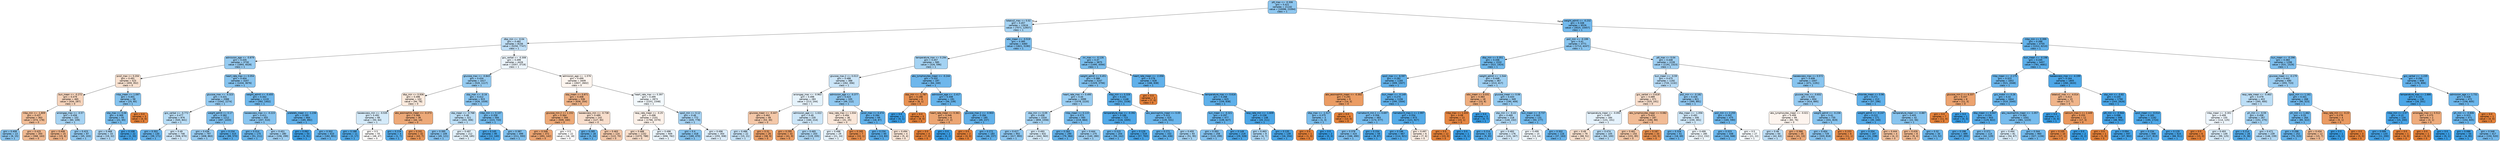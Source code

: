 digraph Tree {
node [shape=box, style="filled, rounded", color="black", fontname="helvetica"] ;
edge [fontname="helvetica"] ;
0 [label="ptt_max <= -0.306\ngini = 0.421\nsamples = 21142\nvalue = [10096, 23394]\nclass = 1", fillcolor="#8ec7f0"] ;
1 [label="totalco2_max <= 0.02\ngini = 0.457\nsamples = 12616\nvalue = [7071, 12937]\nclass = 1", fillcolor="#a5d3f3"] ;
0 -> 1 [labeldistance=2.5, labelangle=45, headlabel="True"] ;
2 [label="dbp_min <= -0.04\ngini = 0.482\nsamples = 8156\nvalue = [5250, 7747]\nclass = 1", fillcolor="#bfdff7"] ;
1 -> 2 ;
3 [label="admission_age <= -0.879\ngini = 0.435\nsamples = 3730\nvalue = [1893, 4028]\nclass = 1", fillcolor="#96cbf1"] ;
2 -> 3 ;
4 [label="pco2_max <= 0.204\ngini = 0.491\nsamples = 523\nvalue = [459, 352]\nclass = 0", fillcolor="#f9e2d1"] ;
3 -> 4 ;
5 [label="bun_mean <= -0.272\ngini = 0.479\nsamples = 465\nvalue = [434, 287]\nclass = 0", fillcolor="#f6d4bc"] ;
4 -> 5 ;
6 [label="mbp_min <= -1.809\ngini = 0.437\nsamples = 363\nvalue = [374, 178]\nclass = 0", fillcolor="#f1bd97"] ;
5 -> 6 ;
7 [label="gini = 0.408\nsamples = 13\nvalue = [6, 15]\nclass = 1", fillcolor="#88c4ef"] ;
6 -> 7 ;
8 [label="gini = 0.425\nsamples = 350\nvalue = [368, 163]\nclass = 0", fillcolor="#f1b991"] ;
6 -> 8 ;
9 [label="aniongap_max <= -0.57\ngini = 0.458\nsamples = 102\nvalue = [60, 109]\nclass = 1", fillcolor="#a6d3f3"] ;
5 -> 9 ;
10 [label="gini = 0.408\nsamples = 15\nvalue = [15, 6]\nclass = 0", fillcolor="#efb388"] ;
9 -> 10 ;
11 [label="gini = 0.423\nsamples = 87\nvalue = [45, 103]\nclass = 1", fillcolor="#90c8f0"] ;
9 -> 11 ;
12 [label="mbp_mean <= 1.097\ngini = 0.401\nsamples = 58\nvalue = [25, 65]\nclass = 1", fillcolor="#85c3ef"] ;
4 -> 12 ;
13 [label="sbp_max <= 0.06\ngini = 0.369\nsamples = 55\nvalue = [21, 65]\nclass = 1", fillcolor="#79bded"] ;
12 -> 13 ;
14 [label="gini = 0.468\nsamples = 33\nvalue = [19, 32]\nclass = 1", fillcolor="#afd7f4"] ;
13 -> 14 ;
15 [label="gini = 0.108\nsamples = 22\nvalue = [2, 33]\nclass = 1", fillcolor="#45a3e7"] ;
13 -> 15 ;
16 [label="gini = 0.0\nsamples = 3\nvalue = [4, 0]\nclass = 0", fillcolor="#e58139"] ;
12 -> 16 ;
17 [label="heart_rate_max <= 0.054\ngini = 0.404\nsamples = 3207\nvalue = [1434, 3676]\nclass = 1", fillcolor="#86c3ef"] ;
3 -> 17 ;
18 [label="glucose_max <= -0.323\ngini = 0.431\nsamples = 2088\nvalue = [1042, 2274]\nclass = 1", fillcolor="#94caf1"] ;
17 -> 18 ;
19 [label="gcs_verbal <= -0.772\ngini = 0.477\nsamples = 876\nvalue = [545, 841]\nclass = 1", fillcolor="#b9ddf6"] ;
18 -> 19 ;
20 [label="gini = 0.302\nsamples = 130\nvalue = [39, 171]\nclass = 1", fillcolor="#66b3eb"] ;
19 -> 20 ;
21 [label="gini = 0.49\nsamples = 746\nvalue = [506, 670]\nclass = 1", fillcolor="#cfe7f9"] ;
19 -> 21 ;
22 [label="weight_admit <= 0.17\ngini = 0.382\nsamples = 1212\nvalue = [497, 1433]\nclass = 1", fillcolor="#7ebfee"] ;
18 -> 22 ;
23 [label="gini = 0.436\nsamples = 797\nvalue = [408, 863]\nclass = 1", fillcolor="#97cbf1"] ;
22 -> 23 ;
24 [label="gini = 0.234\nsamples = 415\nvalue = [89, 570]\nclass = 1", fillcolor="#58ace9"] ;
22 -> 24 ;
25 [label="weight_admit <= -0.455\ngini = 0.342\nsamples = 1119\nvalue = [392, 1402]\nclass = 1", fillcolor="#70b8ec"] ;
17 -> 25 ;
26 [label="baseexcess_max <= -0.223\ngini = 0.411\nsamples = 455\nvalue = [207, 510]\nclass = 1", fillcolor="#89c5f0"] ;
25 -> 26 ;
27 [label="gini = 0.314\nsamples = 175\nvalue = [51, 211]\nclass = 1", fillcolor="#69b5eb"] ;
26 -> 27 ;
28 [label="gini = 0.451\nsamples = 280\nvalue = [156, 299]\nclass = 1", fillcolor="#a0d0f3"] ;
26 -> 28 ;
29 [label="platelets_mean <= -1.236\ngini = 0.285\nsamples = 664\nvalue = [185, 892]\nclass = 1", fillcolor="#62b1ea"] ;
25 -> 29 ;
30 [label="gini = 0.062\nsamples = 54\nvalue = [3, 91]\nclass = 1", fillcolor="#40a0e6"] ;
29 -> 30 ;
31 [label="gini = 0.302\nsamples = 610\nvalue = [182, 801]\nclass = 1", fillcolor="#66b3eb"] ;
29 -> 31 ;
32 [label="gcs_verbal <= -0.308\ngini = 0.499\nsamples = 4426\nvalue = [3357, 3719]\nclass = 1", fillcolor="#ecf5fc"] ;
2 -> 32 ;
33 [label="glucose_max <= -0.843\ngini = 0.434\nsamples = 1017\nvalue = [520, 1117]\nclass = 1", fillcolor="#95cbf1"] ;
32 -> 33 ;
34 [label="dbp_min <= 0.936\ngini = 0.496\nsamples = 102\nvalue = [94, 78]\nclass = 0", fillcolor="#fbeadd"] ;
33 -> 34 ;
35 [label="baseexcess_min <= -0.535\ngini = 0.492\nsamples = 66\nvalue = [50, 64]\nclass = 1", fillcolor="#d4eaf9"] ;
34 -> 35 ;
36 [label="gini = 0.188\nsamples = 11\nvalue = [2, 17]\nclass = 1", fillcolor="#50a9e8"] ;
35 -> 36 ;
37 [label="gini = 0.5\nsamples = 55\nvalue = [48, 47]\nclass = 0", fillcolor="#fefcfb"] ;
35 -> 37 ;
38 [label="abs_eosinophils_mean <= -0.373\ngini = 0.366\nsamples = 36\nvalue = [44, 14]\nclass = 0", fillcolor="#eda978"] ;
34 -> 38 ;
39 [label="gini = 0.219\nsamples = 4\nvalue = [1, 7]\nclass = 1", fillcolor="#55abe9"] ;
38 -> 39 ;
40 [label="gini = 0.241\nsamples = 32\nvalue = [43, 7]\nclass = 0", fillcolor="#e99659"] ;
38 -> 40 ;
41 [label="sbp_max <= -0.16\ngini = 0.412\nsamples = 915\nvalue = [426, 1039]\nclass = 1", fillcolor="#8ac5f0"] ;
33 -> 41 ;
42 [label="sbp_mean <= -0.768\ngini = 0.48\nsamples = 321\nvalue = [203, 306]\nclass = 1", fillcolor="#bcdef6"] ;
41 -> 42 ;
43 [label="gini = 0.395\nsamples = 109\nvalue = [45, 121]\nclass = 1", fillcolor="#83c1ef"] ;
42 -> 43 ;
44 [label="gini = 0.497\nsamples = 212\nvalue = [158, 185]\nclass = 1", fillcolor="#e2f1fb"] ;
42 -> 44 ;
45 [label="mbp_min <= 0.107\ngini = 0.358\nsamples = 594\nvalue = [223, 733]\nclass = 1", fillcolor="#75bbed"] ;
41 -> 45 ;
46 [label="gini = 0.145\nsamples = 95\nvalue = [12, 140]\nclass = 1", fillcolor="#4aa5e7"] ;
45 -> 46 ;
47 [label="gini = 0.387\nsamples = 499\nvalue = [211, 593]\nclass = 1", fillcolor="#7fc0ee"] ;
45 -> 47 ;
48 [label="admission_age <= -1.576\ngini = 0.499\nsamples = 3409\nvalue = [2837, 2602]\nclass = 0", fillcolor="#fdf5ef"] ;
32 -> 48 ;
49 [label="sbp_mean <= 0.871\ngini = 0.408\nsamples = 536\nvalue = [636, 254]\nclass = 0", fillcolor="#efb388"] ;
48 -> 49 ;
50 [label="glucose_min.2 <= 1.152\ngini = 0.364\nsamples = 394\nvalue = [509, 160]\nclass = 0", fillcolor="#eda977"] ;
49 -> 50 ;
51 [label="gini = 0.348\nsamples = 372\nvalue = [491, 142]\nclass = 0", fillcolor="#eda572"] ;
50 -> 51 ;
52 [label="gini = 0.5\nsamples = 22\nvalue = [18, 18]\nclass = 0", fillcolor="#ffffff"] ;
50 -> 52 ;
53 [label="baseexcess_min <= -0.738\ngini = 0.489\nsamples = 142\nvalue = [127, 94]\nclass = 0", fillcolor="#f8decc"] ;
49 -> 53 ;
54 [label="gini = 0.285\nsamples = 18\nvalue = [5, 24]\nclass = 1", fillcolor="#62b1ea"] ;
53 -> 54 ;
55 [label="gini = 0.463\nsamples = 124\nvalue = [122, 70]\nclass = 0", fillcolor="#f4c9ab"] ;
53 -> 55 ;
56 [label="heart_rate_max <= 0.397\ngini = 0.499\nsamples = 2873\nvalue = [2201, 2348]\nclass = 1", fillcolor="#f3f9fd"] ;
48 -> 56 ;
57 [label="resp_rate_mean <= -0.25\ngini = 0.498\nsamples = 2101\nvalue = [1766, 1570]\nclass = 0", fillcolor="#fcf1e9"] ;
56 -> 57 ;
58 [label="gini = 0.488\nsamples = 1152\nvalue = [1070, 788]\nclass = 0", fillcolor="#f8decb"] ;
57 -> 58 ;
59 [label="gini = 0.498\nsamples = 949\nvalue = [696, 782]\nclass = 1", fillcolor="#e9f4fc"] ;
57 -> 59 ;
60 [label="spo2_min <= 0.12\ngini = 0.46\nsamples = 772\nvalue = [435, 778]\nclass = 1", fillcolor="#a8d4f4"] ;
56 -> 60 ;
61 [label="gini = 0.4\nsamples = 418\nvalue = [180, 470]\nclass = 1", fillcolor="#85c3ef"] ;
60 -> 61 ;
62 [label="gini = 0.496\nsamples = 354\nvalue = [255, 308]\nclass = 1", fillcolor="#ddeefb"] ;
60 -> 62 ;
63 [label="wbc_mean <= -0.519\ngini = 0.385\nsamples = 4460\nvalue = [1821, 5190]\nclass = 1", fillcolor="#7ebfee"] ;
1 -> 63 ;
64 [label="temperature_max <= 0.294\ngini = 0.457\nsamples = 585\nvalue = [326, 596]\nclass = 1", fillcolor="#a5d3f3"] ;
63 -> 64 ;
65 [label="glucose_max.2 <= 0.013\ngini = 0.488\nsamples = 388\nvalue = [262, 356]\nclass = 1", fillcolor="#cbe5f8"] ;
64 -> 65 ;
66 [label="aniongap_max <= -0.963\ngini = 0.498\nsamples = 283\nvalue = [213, 244]\nclass = 1", fillcolor="#e6f3fc"] ;
65 -> 66 ;
67 [label="glucose_mean <= -0.447\ngini = 0.462\nsamples = 48\nvalue = [53, 30]\nclass = 0", fillcolor="#f4c8a9"] ;
66 -> 67 ;
68 [label="gini = 0.486\nsamples = 22\nvalue = [15, 21]\nclass = 1", fillcolor="#c6e3f8"] ;
67 -> 68 ;
69 [label="gini = 0.31\nsamples = 26\nvalue = [38, 9]\nclass = 0", fillcolor="#eb9f68"] ;
67 -> 69 ;
70 [label="admission_age <= -1.022\ngini = 0.49\nsamples = 235\nvalue = [160, 214]\nclass = 1", fillcolor="#cde6f8"] ;
66 -> 70 ;
71 [label="gini = 0.295\nsamples = 32\nvalue = [41, 9]\nclass = 0", fillcolor="#eb9d64"] ;
70 -> 71 ;
72 [label="gini = 0.465\nsamples = 203\nvalue = [119, 205]\nclass = 1", fillcolor="#acd6f4"] ;
70 -> 72 ;
73 [label="admission_age <= -0.377\ngini = 0.423\nsamples = 105\nvalue = [49, 112]\nclass = 1", fillcolor="#90c8f0"] ;
65 -> 73 ;
74 [label="resp_rate_max <= 1.034\ngini = 0.494\nsamples = 36\nvalue = [31, 25]\nclass = 0", fillcolor="#fae7d9"] ;
73 -> 74 ;
75 [label="gini = 0.498\nsamples = 29\nvalue = [21, 24]\nclass = 1", fillcolor="#e6f3fc"] ;
74 -> 75 ;
76 [label="gini = 0.165\nsamples = 7\nvalue = [10, 1]\nclass = 0", fillcolor="#e88e4d"] ;
74 -> 76 ;
77 [label="pco2_max <= 4.474\ngini = 0.284\nsamples = 69\nvalue = [18, 87]\nclass = 1", fillcolor="#62b1ea"] ;
73 -> 77 ;
78 [label="gini = 0.234\nsamples = 65\nvalue = [13, 83]\nclass = 1", fillcolor="#58ace9"] ;
77 -> 78 ;
79 [label="gini = 0.494\nsamples = 4\nvalue = [5, 4]\nclass = 0", fillcolor="#fae6d7"] ;
77 -> 79 ;
80 [label="abs_lymphocytes_mean <= -0.244\ngini = 0.332\nsamples = 197\nvalue = [64, 240]\nclass = 1", fillcolor="#6eb7ec"] ;
64 -> 80 ;
81 [label="sbp_min <= -1.787\ngini = 0.198\nsamples = 6\nvalue = [8, 1]\nclass = 0", fillcolor="#e89152"] ;
80 -> 81 ;
82 [label="gini = 0.0\nsamples = 1\nvalue = [0, 1]\nclass = 1", fillcolor="#399de5"] ;
81 -> 82 ;
83 [label="gini = 0.0\nsamples = 5\nvalue = [8, 0]\nclass = 0", fillcolor="#e58139"] ;
81 -> 83 ;
84 [label="admission_age <= -2.417\ngini = 0.308\nsamples = 191\nvalue = [56, 239]\nclass = 1", fillcolor="#67b4eb"] ;
80 -> 84 ;
85 [label="heart_rate_mean <= 0.361\ngini = 0.346\nsamples = 6\nvalue = [7, 2]\nclass = 0", fillcolor="#eca572"] ;
84 -> 85 ;
86 [label="gini = 0.0\nsamples = 4\nvalue = [7, 0]\nclass = 0", fillcolor="#e58139"] ;
85 -> 86 ;
87 [label="gini = 0.0\nsamples = 2\nvalue = [0, 2]\nclass = 1", fillcolor="#399de5"] ;
85 -> 87 ;
88 [label="glucose_max.2 <= -0.903\ngini = 0.284\nsamples = 185\nvalue = [49, 237]\nclass = 1", fillcolor="#62b1ea"] ;
84 -> 88 ;
89 [label="gini = 0.0\nsamples = 2\nvalue = [3, 0]\nclass = 0", fillcolor="#e58139"] ;
88 -> 89 ;
90 [label="gini = 0.272\nsamples = 183\nvalue = [46, 237]\nclass = 1", fillcolor="#5fb0ea"] ;
88 -> 90 ;
91 [label="inr_max <= -0.126\ngini = 0.37\nsamples = 3875\nvalue = [1495, 4594]\nclass = 1", fillcolor="#79bded"] ;
63 -> 91 ;
92 [label="weight_admit <= 0.451\ngini = 0.386\nsamples = 3247\nvalue = [1329, 3756]\nclass = 1", fillcolor="#7fc0ee"] ;
91 -> 92 ;
93 [label="heart_rate_max <= 0.495\ngini = 0.44\nsamples = 2099\nvalue = [1078, 2220]\nclass = 1", fillcolor="#99cdf2"] ;
92 -> 93 ;
94 [label="sbp_min <= 0.09\ngini = 0.458\nsamples = 1534\nvalue = [859, 1556]\nclass = 1", fillcolor="#a6d3f3"] ;
93 -> 94 ;
95 [label="gini = 0.417\nsamples = 902\nvalue = [417, 993]\nclass = 1", fillcolor="#8cc6f0"] ;
94 -> 95 ;
96 [label="gini = 0.493\nsamples = 632\nvalue = [442, 563]\nclass = 1", fillcolor="#d4eaf9"] ;
94 -> 96 ;
97 [label="mbp_mean <= 0.115\ngini = 0.373\nsamples = 565\nvalue = [219, 664]\nclass = 1", fillcolor="#7abdee"] ;
93 -> 97 ;
98 [label="gini = 0.283\nsamples = 290\nvalue = [79, 384]\nclass = 1", fillcolor="#62b1ea"] ;
97 -> 98 ;
99 [label="gini = 0.444\nsamples = 275\nvalue = [140, 280]\nclass = 1", fillcolor="#9ccef2"] ;
97 -> 99 ;
100 [label="mbp_min <= 0.326\ngini = 0.241\nsamples = 1148\nvalue = [251, 1536]\nclass = 1", fillcolor="#59ade9"] ;
92 -> 100 ;
101 [label="temperature_max <= -0.392\ngini = 0.186\nsamples = 723\nvalue = [116, 1005]\nclass = 1", fillcolor="#50a8e8"] ;
100 -> 101 ;
102 [label="gini = 0.315\nsamples = 204\nvalue = [59, 242]\nclass = 1", fillcolor="#69b5eb"] ;
101 -> 102 ;
103 [label="gini = 0.129\nsamples = 519\nvalue = [57, 763]\nclass = 1", fillcolor="#48a4e7"] ;
101 -> 103 ;
104 [label="abs_eosinophils_mean <= 0.05\ngini = 0.323\nsamples = 425\nvalue = [135, 531]\nclass = 1", fillcolor="#6bb6ec"] ;
100 -> 104 ;
105 [label="gini = 0.271\nsamples = 332\nvalue = [84, 436]\nclass = 1", fillcolor="#5fb0ea"] ;
104 -> 105 ;
106 [label="gini = 0.455\nsamples = 93\nvalue = [51, 95]\nclass = 1", fillcolor="#a3d2f3"] ;
104 -> 106 ;
107 [label="heart_rate_mean <= -2.056\ngini = 0.276\nsamples = 628\nvalue = [166, 838]\nclass = 1", fillcolor="#60b0ea"] ;
91 -> 107 ;
108 [label="gini = 0.0\nsamples = 3\nvalue = [7, 0]\nclass = 0", fillcolor="#e58139"] ;
107 -> 108 ;
109 [label="temperature_max <= 0.616\ngini = 0.268\nsamples = 625\nvalue = [159, 838]\nclass = 1", fillcolor="#5fb0ea"] ;
107 -> 109 ;
110 [label="bun_mean <= -0.321\ngini = 0.297\nsamples = 477\nvalue = [139, 627]\nclass = 1", fillcolor="#65b3eb"] ;
109 -> 110 ;
111 [label="gini = 0.393\nsamples = 258\nvalue = [110, 299]\nclass = 1", fillcolor="#82c1ef"] ;
110 -> 111 ;
112 [label="gini = 0.149\nsamples = 219\nvalue = [29, 328]\nclass = 1", fillcolor="#4ba6e7"] ;
110 -> 112 ;
113 [label="resp_rate_min <= -1.609\ngini = 0.158\nsamples = 148\nvalue = [20, 211]\nclass = 1", fillcolor="#4ca6e7"] ;
109 -> 113 ;
114 [label="gini = 0.463\nsamples = 9\nvalue = [4, 7]\nclass = 1", fillcolor="#aad5f4"] ;
113 -> 114 ;
115 [label="gini = 0.135\nsamples = 139\nvalue = [16, 204]\nclass = 1", fillcolor="#49a5e7"] ;
113 -> 115 ;
116 [label="weight_admit <= -0.232\ngini = 0.348\nsamples = 8526\nvalue = [3025, 10457]\nclass = 1", fillcolor="#72b9ed"] ;
0 -> 116 [labeldistance=2.5, labelangle=-45, headlabel="False"] ;
117 [label="po2_min <= -0.199\ngini = 0.41\nsamples = 3771\nvalue = [1713, 4247]\nclass = 1", fillcolor="#89c5ef"] ;
116 -> 117 ;
118 [label="dbp_min <= 0.351\ngini = 0.336\nsamples = 1532\nvalue = [522, 1924]\nclass = 1", fillcolor="#6fb8ec"] ;
117 -> 118 ;
119 [label="spo2_max <= -6.597\ngini = 0.282\nsamples = 1165\nvalue = [309, 1507]\nclass = 1", fillcolor="#62b1ea"] ;
118 -> 119 ;
120 [label="abs_eosinophils_mean <= -0.302\ngini = 0.291\nsamples = 9\nvalue = [14, 3]\nclass = 0", fillcolor="#eb9c63"] ;
119 -> 120 ;
121 [label="dbp_max <= -1.517\ngini = 0.375\nsamples = 3\nvalue = [1, 3]\nclass = 1", fillcolor="#7bbeee"] ;
120 -> 121 ;
122 [label="gini = 0.0\nsamples = 1\nvalue = [1, 0]\nclass = 0", fillcolor="#e58139"] ;
121 -> 122 ;
123 [label="gini = 0.0\nsamples = 2\nvalue = [0, 3]\nclass = 1", fillcolor="#399de5"] ;
121 -> 123 ;
124 [label="gini = 0.0\nsamples = 6\nvalue = [13, 0]\nclass = 0", fillcolor="#e58139"] ;
120 -> 124 ;
125 [label="bun_mean <= -0.149\ngini = 0.274\nsamples = 1156\nvalue = [295, 1504]\nclass = 1", fillcolor="#60b0ea"] ;
119 -> 125 ;
126 [label="hematocrit_min.1 <= 0.697\ngini = 0.356\nsamples = 483\nvalue = [174, 577]\nclass = 1", fillcolor="#75bbed"] ;
125 -> 126 ;
127 [label="gini = 0.378\nsamples = 424\nvalue = [166, 490]\nclass = 1", fillcolor="#7cbeee"] ;
126 -> 127 ;
128 [label="gini = 0.154\nsamples = 59\nvalue = [8, 87]\nclass = 1", fillcolor="#4ba6e7"] ;
126 -> 128 ;
129 [label="hematocrit_max.1 <= 2.997\ngini = 0.204\nsamples = 673\nvalue = [121, 927]\nclass = 1", fillcolor="#53aae8"] ;
125 -> 129 ;
130 [label="gini = 0.196\nsamples = 667\nvalue = [114, 921]\nclass = 1", fillcolor="#52a9e8"] ;
129 -> 130 ;
131 [label="gini = 0.497\nsamples = 6\nvalue = [7, 6]\nclass = 0", fillcolor="#fbede3"] ;
129 -> 131 ;
132 [label="weight_admit <= -1.544\ngini = 0.448\nsamples = 367\nvalue = [213, 417]\nclass = 1", fillcolor="#9ecff2"] ;
118 -> 132 ;
133 [label="wbc_mean <= 0.031\ngini = 0.383\nsamples = 18\nvalue = [23, 8]\nclass = 0", fillcolor="#eead7e"] ;
132 -> 133 ;
134 [label="mbp_max <= 1.433\ngini = 0.08\nsamples = 13\nvalue = [23, 1]\nclass = 0", fillcolor="#e68642"] ;
133 -> 134 ;
135 [label="gini = 0.0\nsamples = 12\nvalue = [23, 0]\nclass = 0", fillcolor="#e58139"] ;
134 -> 135 ;
136 [label="gini = 0.0\nsamples = 1\nvalue = [0, 1]\nclass = 1", fillcolor="#399de5"] ;
134 -> 136 ;
137 [label="gini = 0.0\nsamples = 5\nvalue = [0, 7]\nclass = 1", fillcolor="#399de5"] ;
133 -> 137 ;
138 [label="glucose_mean <= 0.06\ngini = 0.433\nsamples = 349\nvalue = [190, 409]\nclass = 1", fillcolor="#95cbf1"] ;
132 -> 138 ;
139 [label="sbp_min <= -0.43\ngini = 0.469\nsamples = 218\nvalue = [140, 232]\nclass = 1", fillcolor="#b0d8f5"] ;
138 -> 139 ;
140 [label="gini = 0.214\nsamples = 42\nvalue = [9, 65]\nclass = 1", fillcolor="#54abe9"] ;
139 -> 140 ;
141 [label="gini = 0.493\nsamples = 176\nvalue = [131, 167]\nclass = 1", fillcolor="#d4eaf9"] ;
139 -> 141 ;
142 [label="bun_mean <= -0.737\ngini = 0.343\nsamples = 131\nvalue = [50, 177]\nclass = 1", fillcolor="#71b9ec"] ;
138 -> 142 ;
143 [label="gini = 0.499\nsamples = 15\nvalue = [13, 14]\nclass = 1", fillcolor="#f1f8fd"] ;
142 -> 143 ;
144 [label="gini = 0.302\nsamples = 116\nvalue = [37, 163]\nclass = 1", fillcolor="#66b3eb"] ;
142 -> 144 ;
145 [label="ptt_max <= 0.04\ngini = 0.448\nsamples = 2239\nvalue = [1191, 2323]\nclass = 1", fillcolor="#9fcff2"] ;
117 -> 145 ;
146 [label="bun_mean <= -0.59\ngini = 0.475\nsamples = 1192\nvalue = [720, 1132]\nclass = 1", fillcolor="#b7dbf6"] ;
145 -> 146 ;
147 [label="gcs_verbal <= 0.618\ngini = 0.489\nsamples = 371\nvalue = [325, 241]\nclass = 0", fillcolor="#f8decc"] ;
146 -> 147 ;
148 [label="temperature_mean <= -0.093\ngini = 0.497\nsamples = 184\nvalue = [131, 151]\nclass = 1", fillcolor="#e5f2fc"] ;
147 -> 148 ;
149 [label="gini = 0.49\nsamples = 79\nvalue = [68, 51]\nclass = 0", fillcolor="#f8e0ce"] ;
148 -> 149 ;
150 [label="gini = 0.474\nsamples = 105\nvalue = [63, 100]\nclass = 1", fillcolor="#b6dbf5"] ;
148 -> 150 ;
151 [label="abs_lymphocytes_mean <= 0.082\ngini = 0.433\nsamples = 187\nvalue = [194, 90]\nclass = 0", fillcolor="#f1bb95"] ;
147 -> 151 ;
152 [label="gini = 0.461\nsamples = 154\nvalue = [151, 85]\nclass = 0", fillcolor="#f4c8a8"] ;
151 -> 152 ;
153 [label="gini = 0.187\nsamples = 33\nvalue = [43, 5]\nclass = 0", fillcolor="#e89050"] ;
151 -> 153 ;
154 [label="po2_min <= -0.182\ngini = 0.426\nsamples = 821\nvalue = [395, 891]\nclass = 1", fillcolor="#91c8f1"] ;
146 -> 154 ;
155 [label="dbp_mean <= -1.056\ngini = 0.491\nsamples = 346\nvalue = [230, 301]\nclass = 1", fillcolor="#d0e8f9"] ;
154 -> 155 ;
156 [label="gini = 0.328\nsamples = 61\nvalue = [18, 69]\nclass = 1", fillcolor="#6db7ec"] ;
155 -> 156 ;
157 [label="gini = 0.499\nsamples = 285\nvalue = [212, 232]\nclass = 1", fillcolor="#eef7fd"] ;
155 -> 157 ;
158 [label="po2_min <= 2.255\ngini = 0.342\nsamples = 475\nvalue = [165, 590]\nclass = 1", fillcolor="#70b8ec"] ;
154 -> 158 ;
159 [label="gini = 0.323\nsamples = 448\nvalue = [144, 568]\nclass = 1", fillcolor="#6bb6ec"] ;
158 -> 159 ;
160 [label="gini = 0.5\nsamples = 27\nvalue = [21, 22]\nclass = 1", fillcolor="#f6fbfe"] ;
158 -> 160 ;
161 [label="baseexcess_max <= 0.572\ngini = 0.406\nsamples = 1047\nvalue = [471, 1191]\nclass = 1", fillcolor="#87c4ef"] ;
145 -> 161 ;
162 [label="glucose_max <= -0.832\ngini = 0.432\nsamples = 834\nvalue = [414, 895]\nclass = 1", fillcolor="#95caf1"] ;
161 -> 162 ;
163 [label="abs_lymphocytes_mean <= -0.021\ngini = 0.499\nsamples = 99\nvalue = [83, 76]\nclass = 0", fillcolor="#fdf4ee"] ;
162 -> 163 ;
164 [label="gini = 0.48\nsamples = 64\nvalue = [42, 63]\nclass = 1", fillcolor="#bddef6"] ;
163 -> 164 ;
165 [label="gini = 0.366\nsamples = 35\nvalue = [41, 13]\nclass = 0", fillcolor="#eda978"] ;
163 -> 165 ;
166 [label="weight_admit <= -0.236\ngini = 0.41\nsamples = 735\nvalue = [331, 819]\nclass = 1", fillcolor="#89c5f0"] ;
162 -> 166 ;
167 [label="gini = 0.404\nsamples = 729\nvalue = [320, 818]\nclass = 1", fillcolor="#86c3ef"] ;
166 -> 167 ;
168 [label="gini = 0.153\nsamples = 6\nvalue = [11, 1]\nclass = 0", fillcolor="#e78c4b"] ;
166 -> 168 ;
169 [label="chloride_mean <= 0.96\ngini = 0.271\nsamples = 213\nvalue = [57, 296]\nclass = 1", fillcolor="#5fb0ea"] ;
161 -> 169 ;
170 [label="weight_admit <= -0.247\ngini = 0.222\nsamples = 171\nvalue = [35, 240]\nclass = 1", fillcolor="#56abe9"] ;
169 -> 170 ;
171 [label="gini = 0.204\nsamples = 167\nvalue = [31, 238]\nclass = 1", fillcolor="#53aae8"] ;
170 -> 171 ;
172 [label="gini = 0.444\nsamples = 4\nvalue = [4, 2]\nclass = 0", fillcolor="#f2c09c"] ;
170 -> 172 ;
173 [label="temperature_mean <= -0.887\ngini = 0.405\nsamples = 42\nvalue = [22, 56]\nclass = 1", fillcolor="#87c4ef"] ;
169 -> 173 ;
174 [label="gini = 0.426\nsamples = 8\nvalue = [9, 4]\nclass = 0", fillcolor="#f1b991"] ;
173 -> 174 ;
175 [label="gini = 0.32\nsamples = 34\nvalue = [13, 52]\nclass = 1", fillcolor="#6ab6ec"] ;
173 -> 175 ;
176 [label="mbp_min <= 0.399\ngini = 0.288\nsamples = 4755\nvalue = [1312, 6210]\nclass = 1", fillcolor="#63b2ea"] ;
116 -> 176 ;
177 [label="bun_mean <= -0.198\ngini = 0.245\nsamples = 3457\nvalue = [781, 4681]\nclass = 1", fillcolor="#5aade9"] ;
176 -> 177 ;
178 [label="mbp_mean <= -2.175\ngini = 0.323\nsamples = 1652\nvalue = [521, 2048]\nclass = 1", fillcolor="#6bb6ec"] ;
177 -> 178 ;
179 [label="glucose_min.2 <= 6.337\ngini = 0.337\nsamples = 8\nvalue = [11, 3]\nclass = 0", fillcolor="#eca36f"] ;
178 -> 179 ;
180 [label="gini = 0.0\nsamples = 7\nvalue = [11, 0]\nclass = 0", fillcolor="#e58139"] ;
179 -> 180 ;
181 [label="gini = 0.0\nsamples = 1\nvalue = [0, 3]\nclass = 1", fillcolor="#399de5"] ;
179 -> 181 ;
182 [label="gcs_motor <= 0.26\ngini = 0.32\nsamples = 1644\nvalue = [510, 2045]\nclass = 1", fillcolor="#6ab5eb"] ;
178 -> 182 ;
183 [label="dbp_mean <= 0.047\ngini = 0.234\nsamples = 603\nvalue = [129, 822]\nclass = 1", fillcolor="#58ace9"] ;
182 -> 183 ;
184 [label="gini = 0.198\nsamples = 489\nvalue = [87, 693]\nclass = 1", fillcolor="#52a9e8"] ;
183 -> 184 ;
185 [label="gini = 0.371\nsamples = 114\nvalue = [42, 129]\nclass = 1", fillcolor="#79bded"] ;
183 -> 185 ;
186 [label="abs_neutrophils_mean <= -1.057\ngini = 0.362\nsamples = 1041\nvalue = [381, 1223]\nclass = 1", fillcolor="#77bced"] ;
182 -> 186 ;
187 [label="gini = 0.494\nsamples = 81\nvalue = [54, 67]\nclass = 1", fillcolor="#d9ecfa"] ;
186 -> 187 ;
188 [label="gini = 0.344\nsamples = 960\nvalue = [327, 1156]\nclass = 1", fillcolor="#71b9ec"] ;
186 -> 188 ;
189 [label="baseexcess_max <= -4.199\ngini = 0.164\nsamples = 1805\nvalue = [260, 2633]\nclass = 1", fillcolor="#4da7e8"] ;
177 -> 189 ;
190 [label="totalco2_max <= -4.014\ngini = 0.413\nsamples = 15\nvalue = [17, 7]\nclass = 0", fillcolor="#f0b58b"] ;
189 -> 190 ;
191 [label="gini = 0.0\nsamples = 3\nvalue = [0, 4]\nclass = 1", fillcolor="#399de5"] ;
190 -> 191 ;
192 [label="calcium_max.1 <= 2.449\ngini = 0.255\nsamples = 12\nvalue = [17, 3]\nclass = 0", fillcolor="#ea975c"] ;
190 -> 192 ;
193 [label="gini = 0.105\nsamples = 10\nvalue = [17, 1]\nclass = 0", fillcolor="#e78845"] ;
192 -> 193 ;
194 [label="gini = 0.0\nsamples = 2\nvalue = [0, 2]\nclass = 1", fillcolor="#399de5"] ;
192 -> 194 ;
195 [label="sbp_min <= -0.82\ngini = 0.155\nsamples = 1790\nvalue = [243, 2626]\nclass = 1", fillcolor="#4ba6e7"] ;
189 -> 195 ;
196 [label="ptt_min <= -0.944\ngini = 0.096\nsamples = 598\nvalue = [48, 902]\nclass = 1", fillcolor="#44a2e6"] ;
195 -> 196 ;
197 [label="gini = 0.0\nsamples = 1\nvalue = [1, 0]\nclass = 0", fillcolor="#e58139"] ;
196 -> 197 ;
198 [label="gini = 0.094\nsamples = 597\nvalue = [47, 902]\nclass = 1", fillcolor="#43a2e6"] ;
196 -> 198 ;
199 [label="spo2_mean <= -0.014\ngini = 0.183\nsamples = 1192\nvalue = [195, 1724]\nclass = 1", fillcolor="#4fa8e8"] ;
195 -> 199 ;
200 [label="gini = 0.234\nsamples = 568\nvalue = [127, 813]\nclass = 1", fillcolor="#58ace9"] ;
199 -> 200 ;
201 [label="gini = 0.129\nsamples = 624\nvalue = [68, 911]\nclass = 1", fillcolor="#48a4e7"] ;
199 -> 201 ;
202 [label="bun_mean <= -0.296\ngini = 0.383\nsamples = 1298\nvalue = [531, 1529]\nclass = 1", fillcolor="#7ebfee"] ;
176 -> 202 ;
203 [label="glucose_mean <= -0.179\ngini = 0.442\nsamples = 690\nvalue = [355, 723]\nclass = 1", fillcolor="#9acdf2"] ;
202 -> 203 ;
204 [label="resp_rate_mean <= -0.463\ngini = 0.479\nsamples = 422\nvalue = [265, 400]\nclass = 1", fillcolor="#bcdef6"] ;
203 -> 204 ;
205 [label="mbp_mean <= -0.301\ngini = 0.499\nsamples = 155\nvalue = [114, 125]\nclass = 1", fillcolor="#eef6fd"] ;
204 -> 205 ;
206 [label="gini = 0.0\nsamples = 6\nvalue = [15, 0]\nclass = 0", fillcolor="#e58139"] ;
205 -> 206 ;
207 [label="gini = 0.493\nsamples = 149\nvalue = [99, 125]\nclass = 1", fillcolor="#d6ebfa"] ;
205 -> 207 ;
208 [label="ph_min <= -0.59\ngini = 0.458\nsamples = 267\nvalue = [151, 275]\nclass = 1", fillcolor="#a6d3f3"] ;
204 -> 208 ;
209 [label="gini = 0.214\nsamples = 28\nvalue = [5, 36]\nclass = 1", fillcolor="#54abe9"] ;
208 -> 209 ;
210 [label="gini = 0.471\nsamples = 239\nvalue = [146, 239]\nclass = 1", fillcolor="#b2d9f5"] ;
208 -> 210 ;
211 [label="spo2_min <= 1.161\ngini = 0.341\nsamples = 268\nvalue = [90, 323]\nclass = 1", fillcolor="#70b8ec"] ;
203 -> 211 ;
212 [label="ph_min <= 1.462\ngini = 0.33\nsamples = 264\nvalue = [85, 322]\nclass = 1", fillcolor="#6db7ec"] ;
211 -> 212 ;
213 [label="gini = 0.298\nsamples = 252\nvalue = [70, 315]\nclass = 1", fillcolor="#65b3eb"] ;
212 -> 213 ;
214 [label="gini = 0.434\nsamples = 12\nvalue = [15, 7]\nclass = 0", fillcolor="#f1bc95"] ;
212 -> 214 ;
215 [label="resp_rate_min <= -0.23\ngini = 0.278\nsamples = 4\nvalue = [5, 1]\nclass = 0", fillcolor="#ea9a61"] ;
211 -> 215 ;
216 [label="gini = 0.0\nsamples = 1\nvalue = [0, 1]\nclass = 1", fillcolor="#399de5"] ;
215 -> 216 ;
217 [label="gini = 0.0\nsamples = 3\nvalue = [5, 0]\nclass = 0", fillcolor="#e58139"] ;
215 -> 217 ;
218 [label="gcs_verbal <= -1.235\ngini = 0.294\nsamples = 608\nvalue = [176, 806]\nclass = 1", fillcolor="#64b2eb"] ;
202 -> 218 ;
219 [label="temperature_max <= 2.886\ngini = 0.151\nsamples = 136\nvalue = [18, 201]\nclass = 1", fillcolor="#4ba6e7"] ;
218 -> 219 ;
220 [label="mbp_min <= 2.57\ngini = 0.13\nsamples = 134\nvalue = [15, 200]\nclass = 1", fillcolor="#48a4e7"] ;
219 -> 220 ;
221 [label="gini = 0.099\nsamples = 133\nvalue = [11, 200]\nclass = 1", fillcolor="#44a2e6"] ;
220 -> 221 ;
222 [label="gini = 0.0\nsamples = 1\nvalue = [4, 0]\nclass = 0", fillcolor="#e58139"] ;
220 -> 222 ;
223 [label="aniongap_max <= 0.512\ngini = 0.375\nsamples = 2\nvalue = [3, 1]\nclass = 0", fillcolor="#eeab7b"] ;
219 -> 223 ;
224 [label="gini = 0.0\nsamples = 1\nvalue = [3, 0]\nclass = 0", fillcolor="#e58139"] ;
223 -> 224 ;
225 [label="gini = 0.0\nsamples = 1\nvalue = [0, 1]\nclass = 1", fillcolor="#399de5"] ;
223 -> 225 ;
226 [label="admission_age <= 1.731\ngini = 0.328\nsamples = 472\nvalue = [158, 605]\nclass = 1", fillcolor="#6db7ec"] ;
218 -> 226 ;
227 [label="ph_min <= -0.806\ngini = 0.323\nsamples = 471\nvalue = [154, 605]\nclass = 1", fillcolor="#6bb6ec"] ;
226 -> 227 ;
228 [label="gini = 0.086\nsamples = 54\nvalue = [4, 85]\nclass = 1", fillcolor="#42a2e6"] ;
227 -> 228 ;
229 [label="gini = 0.348\nsamples = 417\nvalue = [150, 520]\nclass = 1", fillcolor="#72b9ec"] ;
227 -> 229 ;
230 [label="gini = 0.0\nsamples = 1\nvalue = [4, 0]\nclass = 0", fillcolor="#e58139"] ;
226 -> 230 ;
}
